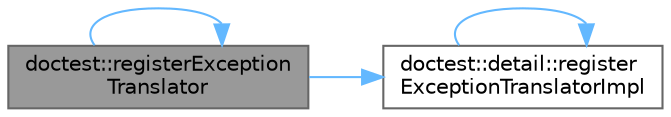 digraph "doctest::registerExceptionTranslator"
{
 // LATEX_PDF_SIZE
  bgcolor="transparent";
  edge [fontname=Helvetica,fontsize=10,labelfontname=Helvetica,labelfontsize=10];
  node [fontname=Helvetica,fontsize=10,shape=box,height=0.2,width=0.4];
  rankdir="LR";
  Node1 [id="Node000001",label="doctest::registerException\lTranslator",height=0.2,width=0.4,color="gray40", fillcolor="grey60", style="filled", fontcolor="black",tooltip=" "];
  Node1 -> Node1 [id="edge4_Node000001_Node000001",color="steelblue1",style="solid",tooltip=" "];
  Node1 -> Node2 [id="edge5_Node000001_Node000002",color="steelblue1",style="solid",tooltip=" "];
  Node2 [id="Node000002",label="doctest::detail::register\lExceptionTranslatorImpl",height=0.2,width=0.4,color="grey40", fillcolor="white", style="filled",URL="$namespacedoctest_1_1detail.html#a3887426da16e0d12e6f0e270a767a6a5",tooltip=" "];
  Node2 -> Node2 [id="edge6_Node000002_Node000002",color="steelblue1",style="solid",tooltip=" "];
}
